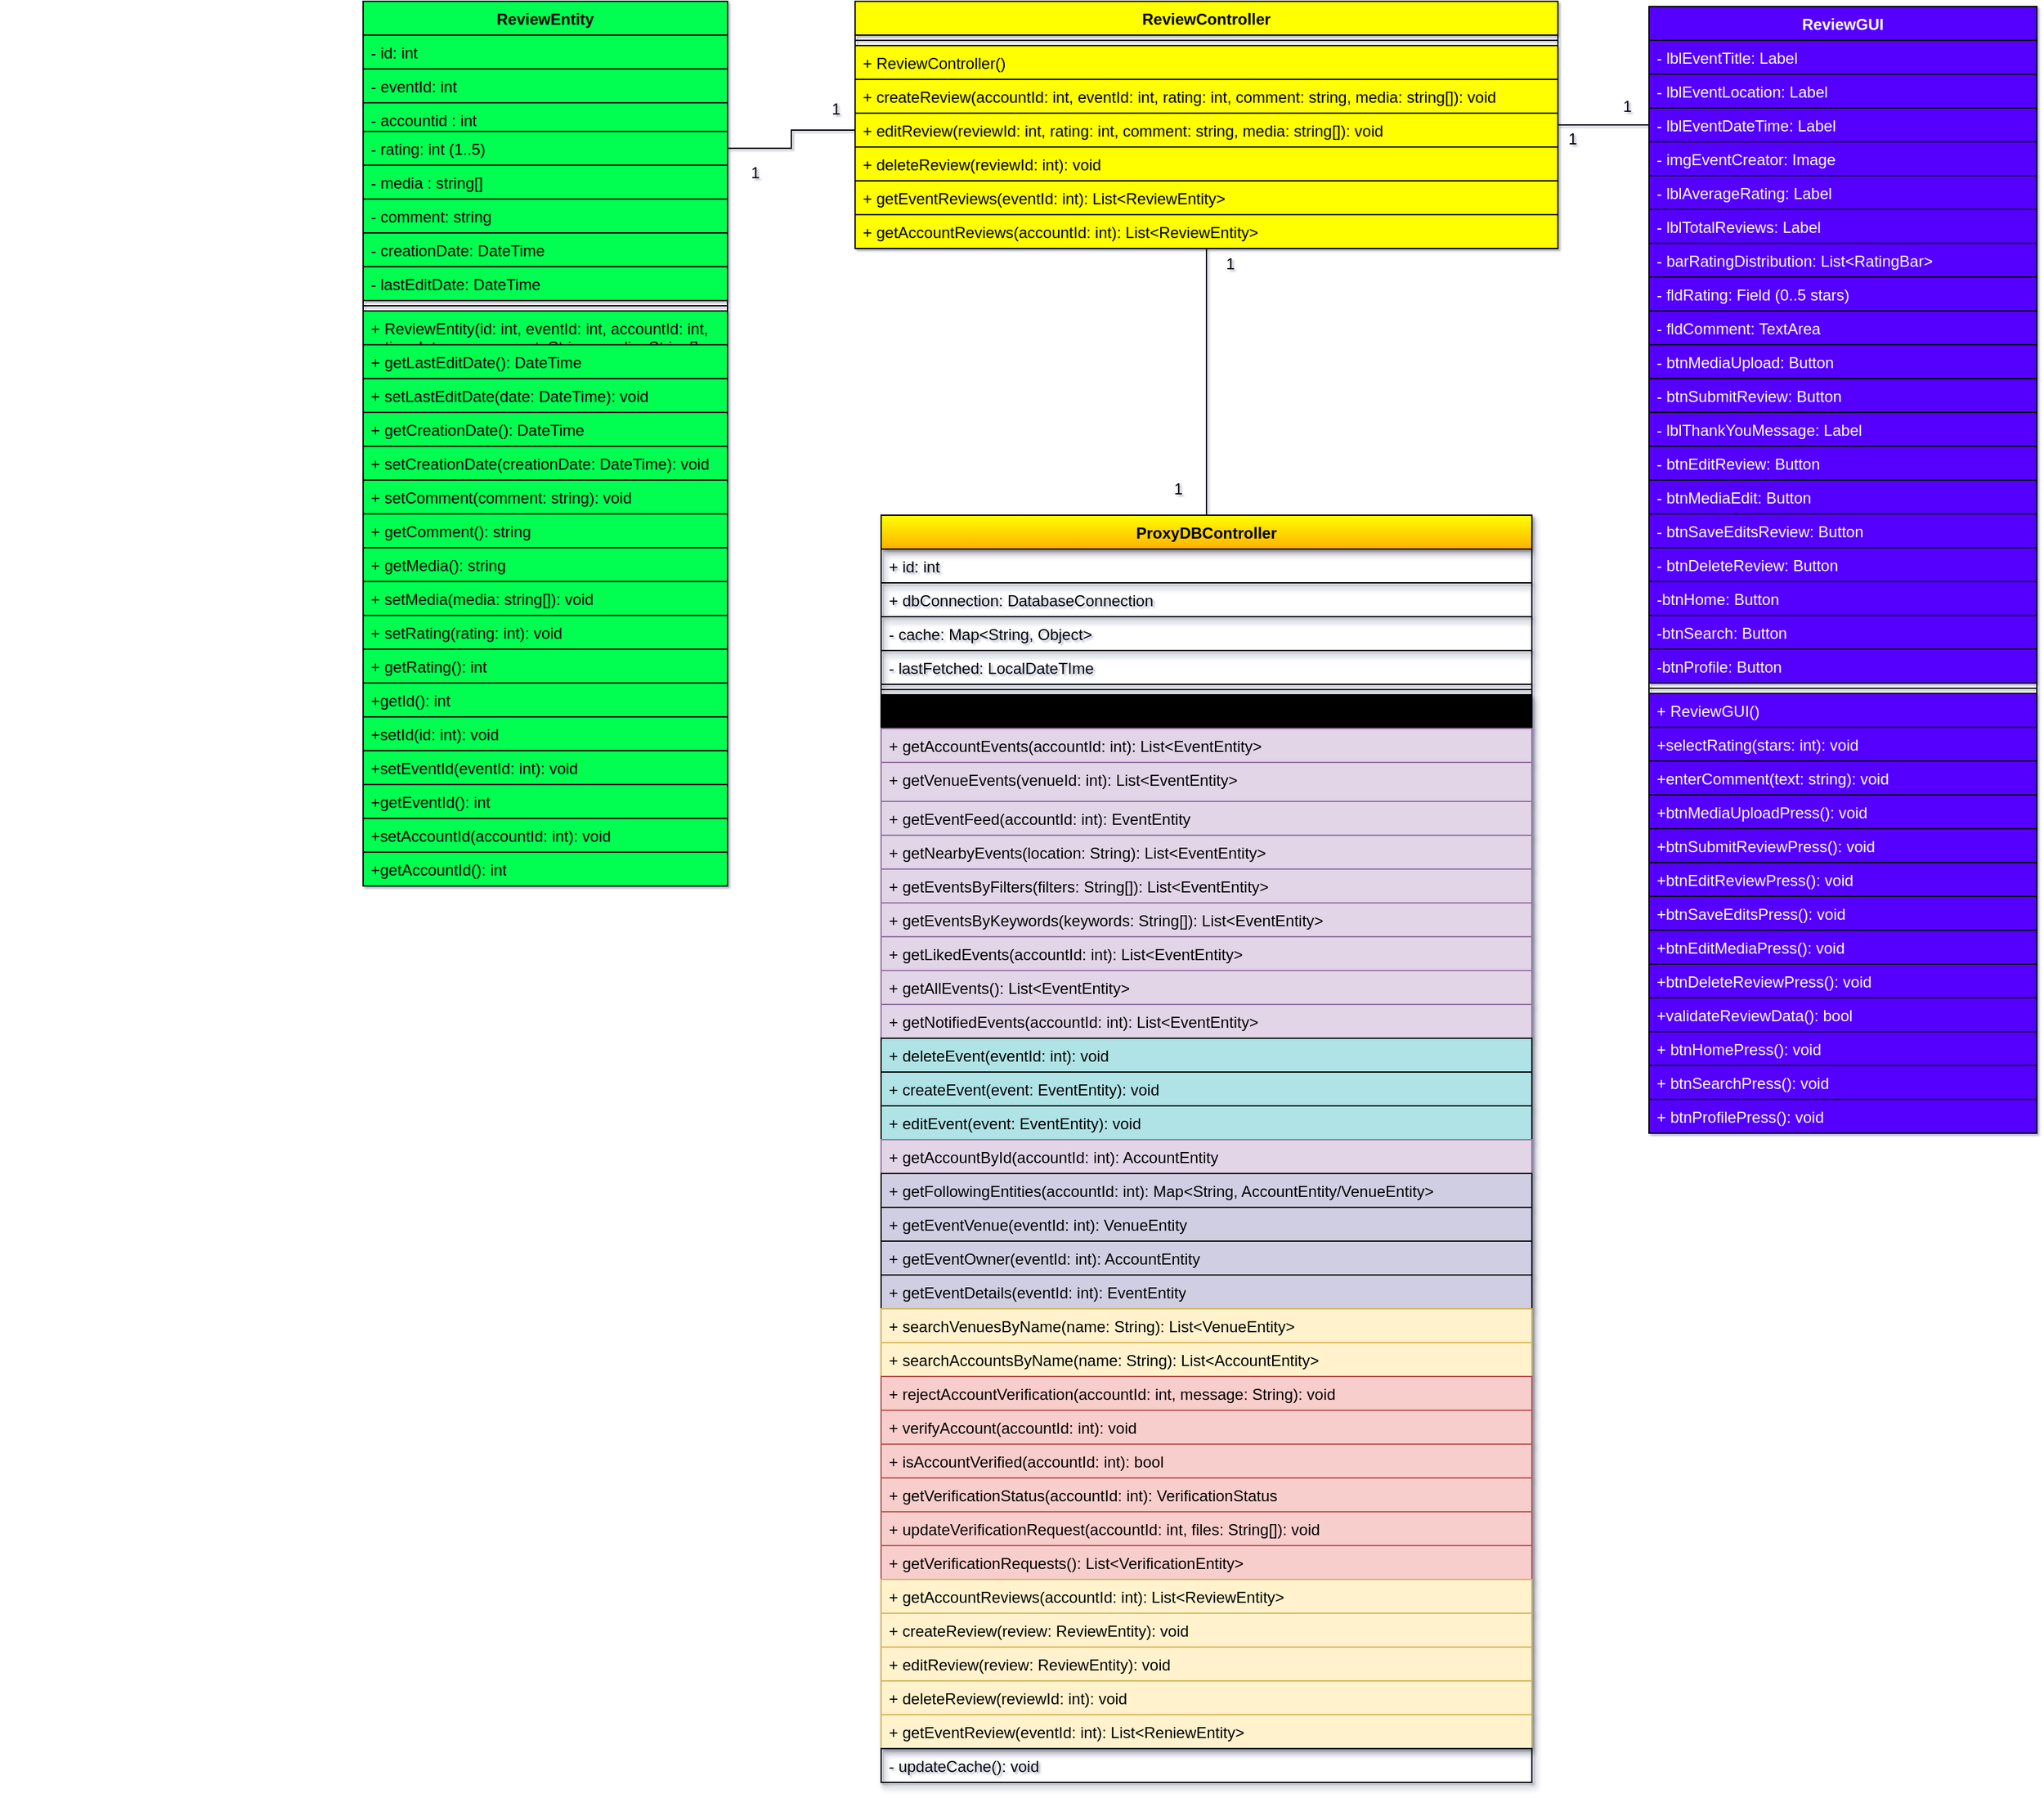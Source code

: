 <mxfile version="27.0.1">
  <diagram name="Page-1" id="OqS1zpWbOdB1CPwai2Lr">
    <mxGraphModel dx="5594" dy="4495" grid="0" gridSize="10" guides="1" tooltips="1" connect="1" arrows="1" fold="1" page="1" pageScale="1" pageWidth="850" pageHeight="1100" background="#ffffff" math="0" shadow="1">
      <root>
        <mxCell id="0" />
        <mxCell id="1" parent="0" />
        <mxCell id="9R7eUAqGkac_IpBsOsJG-38" style="edgeStyle=orthogonalEdgeStyle;rounded=0;orthogonalLoop=1;jettySize=auto;html=1;exitX=0.5;exitY=1;exitDx=0;exitDy=0;entryX=0.5;entryY=0;entryDx=0;entryDy=0;endArrow=none;startFill=0;" edge="1" parent="1" source="TtvQXbVJvoLlcyAV71Qk-37" target="U0l2AVK42Dn3-A5_-HGm-49">
          <mxGeometry relative="1" as="geometry" />
        </mxCell>
        <mxCell id="9R7eUAqGkac_IpBsOsJG-40" style="edgeStyle=orthogonalEdgeStyle;rounded=0;orthogonalLoop=1;jettySize=auto;html=1;exitX=1;exitY=0.5;exitDx=0;exitDy=0;entryX=0;entryY=0.5;entryDx=0;entryDy=0;endArrow=none;startFill=0;" edge="1" parent="1" source="TtvQXbVJvoLlcyAV71Qk-37" target="PYkve0OOT77rfD5Jo40y-50">
          <mxGeometry relative="1" as="geometry" />
        </mxCell>
        <mxCell id="TtvQXbVJvoLlcyAV71Qk-37" value="ReviewController" style="swimlane;fontStyle=1;align=center;verticalAlign=top;childLayout=stackLayout;horizontal=1;startSize=26;horizontalStack=0;resizeParent=1;resizeParentMax=0;resizeLast=0;collapsible=1;marginBottom=0;whiteSpace=wrap;html=1;fillColor=light-dark(#FFFF00,#FFFF33);fontColor=#000000;strokeColor=default;" parent="1" vertex="1">
          <mxGeometry x="-2709" y="-2418" width="540" height="190" as="geometry">
            <mxRectangle x="-2603.5" y="-2213" width="185" height="26" as="alternateBounds" />
          </mxGeometry>
        </mxCell>
        <mxCell id="TtvQXbVJvoLlcyAV71Qk-38" value="" style="line;strokeWidth=1;align=left;verticalAlign=middle;spacingTop=-1;spacingLeft=3;spacingRight=3;rotatable=0;labelPosition=right;points=[];portConstraint=eastwest;fillColor=light-dark(#FFFF00,#FFFF33);fontColor=#000000;strokeColor=default;" parent="TtvQXbVJvoLlcyAV71Qk-37" vertex="1">
          <mxGeometry y="26" width="540" height="8" as="geometry" />
        </mxCell>
        <mxCell id="TtvQXbVJvoLlcyAV71Qk-138" value="+ ReviewController()" style="text;align=left;verticalAlign=top;spacingLeft=4;spacingRight=4;overflow=hidden;rotatable=0;points=[[0,0.5],[1,0.5]];portConstraint=eastwest;whiteSpace=wrap;html=1;fillColor=light-dark(#FFFF00,#FFFF33);fontColor=#000000;strokeColor=default;" parent="TtvQXbVJvoLlcyAV71Qk-37" vertex="1">
          <mxGeometry y="34" width="540" height="26" as="geometry" />
        </mxCell>
        <mxCell id="TtvQXbVJvoLlcyAV71Qk-39" value="+ createReview(accountId: int, eventId: int, rating: int, comment: string, media: string[]&lt;span style=&quot;background-color: transparent;&quot;&gt;): void&lt;/span&gt;" style="text;align=left;verticalAlign=top;spacingLeft=4;spacingRight=4;overflow=hidden;rotatable=0;points=[[0,0.5],[1,0.5]];portConstraint=eastwest;whiteSpace=wrap;html=1;fillColor=light-dark(#FFFF00,#FFFF33);fontColor=#000000;strokeColor=default;" parent="TtvQXbVJvoLlcyAV71Qk-37" vertex="1">
          <mxGeometry y="60" width="540" height="26" as="geometry" />
        </mxCell>
        <mxCell id="TtvQXbVJvoLlcyAV71Qk-40" value="+ editReview(reviewId: int, rating: int, comment: string, media: string[]): void" style="text;align=left;verticalAlign=top;spacingLeft=4;spacingRight=4;overflow=hidden;rotatable=0;points=[[0,0.5],[1,0.5]];portConstraint=eastwest;whiteSpace=wrap;html=1;fillColor=light-dark(#FFFF00,#FFFF33);fontColor=#000000;strokeColor=default;" parent="TtvQXbVJvoLlcyAV71Qk-37" vertex="1">
          <mxGeometry y="86" width="540" height="26" as="geometry" />
        </mxCell>
        <mxCell id="TtvQXbVJvoLlcyAV71Qk-41" value="+ deleteReview(reviewId: int): void" style="text;align=left;verticalAlign=top;spacingLeft=4;spacingRight=4;overflow=hidden;rotatable=0;points=[[0,0.5],[1,0.5]];portConstraint=eastwest;whiteSpace=wrap;html=1;fillColor=light-dark(#FFFF00,#FFFF33);fontColor=#000000;strokeColor=default;" parent="TtvQXbVJvoLlcyAV71Qk-37" vertex="1">
          <mxGeometry y="112" width="540" height="26" as="geometry" />
        </mxCell>
        <mxCell id="TtvQXbVJvoLlcyAV71Qk-42" value="+ getEventReviews(eventId: int): List&amp;lt;ReviewEntity&amp;gt;" style="text;align=left;verticalAlign=top;spacingLeft=4;spacingRight=4;overflow=hidden;rotatable=0;points=[[0,0.5],[1,0.5]];portConstraint=eastwest;whiteSpace=wrap;html=1;fillColor=light-dark(#FFFF00,#FFFF33);fontColor=#000000;strokeColor=default;" parent="TtvQXbVJvoLlcyAV71Qk-37" vertex="1">
          <mxGeometry y="138" width="540" height="26" as="geometry" />
        </mxCell>
        <mxCell id="TtvQXbVJvoLlcyAV71Qk-43" value="+ getAccountReviews(accountId: int): List&amp;lt;ReviewEntity&amp;gt;" style="text;align=left;verticalAlign=top;spacingLeft=4;spacingRight=4;overflow=hidden;rotatable=0;points=[[0,0.5],[1,0.5]];portConstraint=eastwest;whiteSpace=wrap;html=1;fillColor=light-dark(#FFFF00,#FFFF33);fontColor=#000000;strokeColor=default;" parent="TtvQXbVJvoLlcyAV71Qk-37" vertex="1">
          <mxGeometry y="164" width="540" height="26" as="geometry" />
        </mxCell>
        <mxCell id="TtvQXbVJvoLlcyAV71Qk-44" value="&lt;span data-start=&quot;2995&quot; data-end=&quot;3008&quot; style=&quot;&quot;&gt;ReviewGUI&lt;/span&gt;" style="swimlane;fontStyle=1;align=center;verticalAlign=top;childLayout=stackLayout;horizontal=1;startSize=26;horizontalStack=0;resizeParent=1;resizeParentMax=0;resizeLast=0;collapsible=1;marginBottom=0;whiteSpace=wrap;html=1;fillColor=#5500FF;fontColor=#FFFFFF;strokeColor=default;" parent="1" vertex="1">
          <mxGeometry x="-2099" y="-2414" width="298" height="866" as="geometry">
            <mxRectangle x="-2207" y="-2326" width="170" height="26" as="alternateBounds" />
          </mxGeometry>
        </mxCell>
        <mxCell id="PYkve0OOT77rfD5Jo40y-46" value="-&amp;nbsp;lblEventTitle: Label" style="text;align=left;verticalAlign=top;spacingLeft=4;spacingRight=4;overflow=hidden;rotatable=0;points=[[0,0.5],[1,0.5]];portConstraint=eastwest;whiteSpace=wrap;html=1;strokeColor=default;fillColor=#5500FF;fontColor=#FFFFFF;" parent="TtvQXbVJvoLlcyAV71Qk-44" vertex="1">
          <mxGeometry y="26" width="298" height="26" as="geometry" />
        </mxCell>
        <mxCell id="PYkve0OOT77rfD5Jo40y-49" value="-&amp;nbsp;lblEventLocation: Label" style="text;align=left;verticalAlign=top;spacingLeft=4;spacingRight=4;overflow=hidden;rotatable=0;points=[[0,0.5],[1,0.5]];portConstraint=eastwest;whiteSpace=wrap;html=1;fillColor=#5500FF;strokeColor=default;fontColor=#FFFFFF;" parent="TtvQXbVJvoLlcyAV71Qk-44" vertex="1">
          <mxGeometry y="52" width="298" height="26" as="geometry" />
        </mxCell>
        <mxCell id="PYkve0OOT77rfD5Jo40y-50" value="-&amp;nbsp;lblEventDateTime: Label" style="text;strokeColor=default;fillColor=#5500FF;align=left;verticalAlign=top;spacingLeft=4;spacingRight=4;overflow=hidden;rotatable=0;points=[[0,0.5],[1,0.5]];portConstraint=eastwest;whiteSpace=wrap;html=1;fontColor=#FFFFFF;" parent="TtvQXbVJvoLlcyAV71Qk-44" vertex="1">
          <mxGeometry y="78" width="298" height="26" as="geometry" />
        </mxCell>
        <mxCell id="PYkve0OOT77rfD5Jo40y-48" value="- imgEventCreator: Image" style="text;strokeColor=default;fillColor=#5500FF;align=left;verticalAlign=top;spacingLeft=4;spacingRight=4;overflow=hidden;rotatable=0;points=[[0,0.5],[1,0.5]];portConstraint=eastwest;whiteSpace=wrap;html=1;fontColor=#FFFFFF;" parent="TtvQXbVJvoLlcyAV71Qk-44" vertex="1">
          <mxGeometry y="104" width="298" height="26" as="geometry" />
        </mxCell>
        <mxCell id="PYkve0OOT77rfD5Jo40y-53" value="-&amp;nbsp;lblAverageRating: Label" style="text;strokeColor=default;fillColor=#5500FF;align=left;verticalAlign=top;spacingLeft=4;spacingRight=4;overflow=hidden;rotatable=0;points=[[0,0.5],[1,0.5]];portConstraint=eastwest;whiteSpace=wrap;html=1;fontColor=#FFFFFF;" parent="TtvQXbVJvoLlcyAV71Qk-44" vertex="1">
          <mxGeometry y="130" width="298" height="26" as="geometry" />
        </mxCell>
        <mxCell id="PYkve0OOT77rfD5Jo40y-52" value="-&amp;nbsp;lblTotalReviews: Label" style="text;strokeColor=default;fillColor=#5500FF;align=left;verticalAlign=top;spacingLeft=4;spacingRight=4;overflow=hidden;rotatable=0;points=[[0,0.5],[1,0.5]];portConstraint=eastwest;whiteSpace=wrap;html=1;fontColor=#FFFFFF;" parent="TtvQXbVJvoLlcyAV71Qk-44" vertex="1">
          <mxGeometry y="156" width="298" height="26" as="geometry" />
        </mxCell>
        <mxCell id="PYkve0OOT77rfD5Jo40y-51" value="- barRatingDistribution: List&amp;lt;RatingBar&amp;gt;" style="text;strokeColor=default;fillColor=#5500FF;align=left;verticalAlign=top;spacingLeft=4;spacingRight=4;overflow=hidden;rotatable=0;points=[[0,0.5],[1,0.5]];portConstraint=eastwest;whiteSpace=wrap;html=1;fontColor=#FFFFFF;" parent="TtvQXbVJvoLlcyAV71Qk-44" vertex="1">
          <mxGeometry y="182" width="298" height="26" as="geometry" />
        </mxCell>
        <mxCell id="TtvQXbVJvoLlcyAV71Qk-45" value="- fldRating: Field (0..5 stars)" style="text;align=left;verticalAlign=top;spacingLeft=4;spacingRight=4;overflow=hidden;rotatable=0;points=[[0,0.5],[1,0.5]];portConstraint=eastwest;whiteSpace=wrap;html=1;strokeColor=default;fillColor=#5500FF;fontColor=#FFFFFF;" parent="TtvQXbVJvoLlcyAV71Qk-44" vertex="1">
          <mxGeometry y="208" width="298" height="26" as="geometry" />
        </mxCell>
        <mxCell id="TtvQXbVJvoLlcyAV71Qk-46" value="- fldComment: TextArea" style="text;align=left;verticalAlign=top;spacingLeft=4;spacingRight=4;overflow=hidden;rotatable=0;points=[[0,0.5],[1,0.5]];portConstraint=eastwest;whiteSpace=wrap;html=1;strokeColor=default;fillColor=#5500FF;fontColor=#FFFFFF;" parent="TtvQXbVJvoLlcyAV71Qk-44" vertex="1">
          <mxGeometry y="234" width="298" height="26" as="geometry" />
        </mxCell>
        <mxCell id="TtvQXbVJvoLlcyAV71Qk-158" value="- btnMediaUpload: Button" style="text;strokeColor=default;fillColor=#5500FF;align=left;verticalAlign=top;spacingLeft=4;spacingRight=4;overflow=hidden;rotatable=0;points=[[0,0.5],[1,0.5]];portConstraint=eastwest;whiteSpace=wrap;html=1;fontColor=#FFFFFF;" parent="TtvQXbVJvoLlcyAV71Qk-44" vertex="1">
          <mxGeometry y="260" width="298" height="26" as="geometry" />
        </mxCell>
        <mxCell id="TtvQXbVJvoLlcyAV71Qk-47" value="- btnSubmitReview: Button" style="text;strokeColor=default;fillColor=#5500FF;align=left;verticalAlign=top;spacingLeft=4;spacingRight=4;overflow=hidden;rotatable=0;points=[[0,0.5],[1,0.5]];portConstraint=eastwest;whiteSpace=wrap;html=1;fontColor=#FFFFFF;" parent="TtvQXbVJvoLlcyAV71Qk-44" vertex="1">
          <mxGeometry y="286" width="298" height="26" as="geometry" />
        </mxCell>
        <mxCell id="PYkve0OOT77rfD5Jo40y-45" value="- lblThankYouMessage: Label" style="text;strokeColor=default;fillColor=#5500FF;align=left;verticalAlign=top;spacingLeft=4;spacingRight=4;overflow=hidden;rotatable=0;points=[[0,0.5],[1,0.5]];portConstraint=eastwest;whiteSpace=wrap;html=1;fontColor=#FFFFFF;" parent="TtvQXbVJvoLlcyAV71Qk-44" vertex="1">
          <mxGeometry y="312" width="298" height="26" as="geometry" />
        </mxCell>
        <mxCell id="TtvQXbVJvoLlcyAV71Qk-48" value="- btnEditReview: Button" style="text;strokeColor=default;fillColor=#5500FF;align=left;verticalAlign=top;spacingLeft=4;spacingRight=4;overflow=hidden;rotatable=0;points=[[0,0.5],[1,0.5]];portConstraint=eastwest;whiteSpace=wrap;html=1;fontColor=#FFFFFF;" parent="TtvQXbVJvoLlcyAV71Qk-44" vertex="1">
          <mxGeometry y="338" width="298" height="26" as="geometry" />
        </mxCell>
        <mxCell id="TtvQXbVJvoLlcyAV71Qk-159" value="- btnMediaEdit: Button" style="text;strokeColor=default;fillColor=#5500FF;align=left;verticalAlign=top;spacingLeft=4;spacingRight=4;overflow=hidden;rotatable=0;points=[[0,0.5],[1,0.5]];portConstraint=eastwest;whiteSpace=wrap;html=1;fontColor=#FFFFFF;" parent="TtvQXbVJvoLlcyAV71Qk-44" vertex="1">
          <mxGeometry y="364" width="298" height="26" as="geometry" />
        </mxCell>
        <mxCell id="TtvQXbVJvoLlcyAV71Qk-161" value="- btnSaveEditsReview: Button" style="text;strokeColor=default;fillColor=#5500FF;align=left;verticalAlign=top;spacingLeft=4;spacingRight=4;overflow=hidden;rotatable=0;points=[[0,0.5],[1,0.5]];portConstraint=eastwest;whiteSpace=wrap;html=1;fontColor=#FFFFFF;" parent="TtvQXbVJvoLlcyAV71Qk-44" vertex="1">
          <mxGeometry y="390" width="298" height="26" as="geometry" />
        </mxCell>
        <mxCell id="TtvQXbVJvoLlcyAV71Qk-49" value="- btnDeleteReview: Button" style="text;strokeColor=default;fillColor=#5500FF;align=left;verticalAlign=top;spacingLeft=4;spacingRight=4;overflow=hidden;rotatable=0;points=[[0,0.5],[1,0.5]];portConstraint=eastwest;whiteSpace=wrap;html=1;fontColor=#FFFFFF;" parent="TtvQXbVJvoLlcyAV71Qk-44" vertex="1">
          <mxGeometry y="416" width="298" height="26" as="geometry" />
        </mxCell>
        <mxCell id="TtvQXbVJvoLlcyAV71Qk-108" value="-btnHome: Button" style="text;strokeColor=default;fillColor=#5500FF;align=left;verticalAlign=top;spacingLeft=4;spacingRight=4;overflow=hidden;rotatable=0;points=[[0,0.5],[1,0.5]];portConstraint=eastwest;whiteSpace=wrap;html=1;fontColor=#FFFFFF;" parent="TtvQXbVJvoLlcyAV71Qk-44" vertex="1">
          <mxGeometry y="442" width="298" height="26" as="geometry" />
        </mxCell>
        <mxCell id="TtvQXbVJvoLlcyAV71Qk-109" value="-btnSearch: Button" style="text;strokeColor=default;fillColor=#5500FF;align=left;verticalAlign=top;spacingLeft=4;spacingRight=4;overflow=hidden;rotatable=0;points=[[0,0.5],[1,0.5]];portConstraint=eastwest;whiteSpace=wrap;html=1;fontColor=#FFFFFF;" parent="TtvQXbVJvoLlcyAV71Qk-44" vertex="1">
          <mxGeometry y="468" width="298" height="26" as="geometry" />
        </mxCell>
        <mxCell id="TtvQXbVJvoLlcyAV71Qk-110" value="-btnProfile: Button" style="text;strokeColor=default;fillColor=#5500FF;align=left;verticalAlign=top;spacingLeft=4;spacingRight=4;overflow=hidden;rotatable=0;points=[[0,0.5],[1,0.5]];portConstraint=eastwest;whiteSpace=wrap;html=1;fontColor=#FFFFFF;" parent="TtvQXbVJvoLlcyAV71Qk-44" vertex="1">
          <mxGeometry y="494" width="298" height="26" as="geometry" />
        </mxCell>
        <mxCell id="TtvQXbVJvoLlcyAV71Qk-50" value="" style="line;strokeWidth=1;fillColor=#5500FF;align=left;verticalAlign=middle;spacingTop=-1;spacingLeft=3;spacingRight=3;rotatable=0;labelPosition=right;points=[];portConstraint=eastwest;strokeColor=default;fontColor=#FFFFFF;" parent="TtvQXbVJvoLlcyAV71Qk-44" vertex="1">
          <mxGeometry y="520" width="298" height="8" as="geometry" />
        </mxCell>
        <mxCell id="GOw8maG6rHlXjGwnNqGd-46" value="+ ReviewGUI()" style="text;strokeColor=default;fillColor=#5500FF;align=left;verticalAlign=top;spacingLeft=4;spacingRight=4;overflow=hidden;rotatable=0;points=[[0,0.5],[1,0.5]];portConstraint=eastwest;whiteSpace=wrap;html=1;fontColor=#FFFFFF;" parent="TtvQXbVJvoLlcyAV71Qk-44" vertex="1">
          <mxGeometry y="528" width="298" height="26" as="geometry" />
        </mxCell>
        <mxCell id="PYkve0OOT77rfD5Jo40y-58" value="+selectRating(stars: int): void" style="text;strokeColor=default;fillColor=#5500FF;align=left;verticalAlign=top;spacingLeft=4;spacingRight=4;overflow=hidden;rotatable=0;points=[[0,0.5],[1,0.5]];portConstraint=eastwest;whiteSpace=wrap;html=1;fontColor=#FFFFFF;" parent="TtvQXbVJvoLlcyAV71Qk-44" vertex="1">
          <mxGeometry y="554" width="298" height="26" as="geometry" />
        </mxCell>
        <mxCell id="PYkve0OOT77rfD5Jo40y-62" value="+enterComment(text: string): void" style="text;strokeColor=default;fillColor=#5500FF;align=left;verticalAlign=top;spacingLeft=4;spacingRight=4;overflow=hidden;rotatable=0;points=[[0,0.5],[1,0.5]];portConstraint=eastwest;whiteSpace=wrap;html=1;fontColor=#FFFFFF;" parent="TtvQXbVJvoLlcyAV71Qk-44" vertex="1">
          <mxGeometry y="580" width="298" height="26" as="geometry" />
        </mxCell>
        <mxCell id="PYkve0OOT77rfD5Jo40y-61" value="+btnMediaUploadPress(): void" style="text;strokeColor=default;fillColor=#5500FF;align=left;verticalAlign=top;spacingLeft=4;spacingRight=4;overflow=hidden;rotatable=0;points=[[0,0.5],[1,0.5]];portConstraint=eastwest;whiteSpace=wrap;html=1;fontColor=#FFFFFF;" parent="TtvQXbVJvoLlcyAV71Qk-44" vertex="1">
          <mxGeometry y="606" width="298" height="26" as="geometry" />
        </mxCell>
        <mxCell id="PYkve0OOT77rfD5Jo40y-60" value="+btnSubmitReviewPress(): void" style="text;strokeColor=default;fillColor=#5500FF;align=left;verticalAlign=top;spacingLeft=4;spacingRight=4;overflow=hidden;rotatable=0;points=[[0,0.5],[1,0.5]];portConstraint=eastwest;whiteSpace=wrap;html=1;fontColor=#FFFFFF;" parent="TtvQXbVJvoLlcyAV71Qk-44" vertex="1">
          <mxGeometry y="632" width="298" height="26" as="geometry" />
        </mxCell>
        <mxCell id="PYkve0OOT77rfD5Jo40y-59" value="+btnEditReviewPress(): void" style="text;strokeColor=default;fillColor=#5500FF;align=left;verticalAlign=top;spacingLeft=4;spacingRight=4;overflow=hidden;rotatable=0;points=[[0,0.5],[1,0.5]];portConstraint=eastwest;whiteSpace=wrap;html=1;fontColor=#FFFFFF;" parent="TtvQXbVJvoLlcyAV71Qk-44" vertex="1">
          <mxGeometry y="658" width="298" height="26" as="geometry" />
        </mxCell>
        <mxCell id="PYkve0OOT77rfD5Jo40y-64" value="+btnSaveEditsPress(): void" style="text;strokeColor=default;fillColor=#5500FF;align=left;verticalAlign=top;spacingLeft=4;spacingRight=4;overflow=hidden;rotatable=0;points=[[0,0.5],[1,0.5]];portConstraint=eastwest;whiteSpace=wrap;html=1;fontColor=#FFFFFF;" parent="TtvQXbVJvoLlcyAV71Qk-44" vertex="1">
          <mxGeometry y="684" width="298" height="26" as="geometry" />
        </mxCell>
        <mxCell id="PYkve0OOT77rfD5Jo40y-56" value="+btnEditMediaPress(): void" style="text;strokeColor=default;fillColor=#5500FF;align=left;verticalAlign=top;spacingLeft=4;spacingRight=4;overflow=hidden;rotatable=0;points=[[0,0.5],[1,0.5]];portConstraint=eastwest;whiteSpace=wrap;html=1;fontColor=#FFFFFF;" parent="TtvQXbVJvoLlcyAV71Qk-44" vertex="1">
          <mxGeometry y="710" width="298" height="26" as="geometry" />
        </mxCell>
        <mxCell id="PYkve0OOT77rfD5Jo40y-55" value="+btnDeleteReviewPress(): void" style="text;strokeColor=default;fillColor=#5500FF;align=left;verticalAlign=top;spacingLeft=4;spacingRight=4;overflow=hidden;rotatable=0;points=[[0,0.5],[1,0.5]];portConstraint=eastwest;whiteSpace=wrap;html=1;fontColor=#FFFFFF;" parent="TtvQXbVJvoLlcyAV71Qk-44" vertex="1">
          <mxGeometry y="736" width="298" height="26" as="geometry" />
        </mxCell>
        <mxCell id="760Rg-UGTHa0oZWn_HSy-37" value="+validateReviewData(): bool" style="text;align=left;verticalAlign=top;spacingLeft=4;spacingRight=4;overflow=hidden;rotatable=0;points=[[0,0.5],[1,0.5]];portConstraint=eastwest;whiteSpace=wrap;html=1;strokeColor=default;fillColor=#5500FF;fontColor=#FFFFFF;" parent="TtvQXbVJvoLlcyAV71Qk-44" vertex="1">
          <mxGeometry y="762" width="298" height="26" as="geometry" />
        </mxCell>
        <mxCell id="jPaITzh1_wMs5D8MoFJ9-80" value="+ btnHomePress(): void" style="text;strokeColor=default;fillColor=#5500FF;align=left;verticalAlign=top;spacingLeft=4;spacingRight=4;overflow=hidden;rotatable=0;points=[[0,0.5],[1,0.5]];portConstraint=eastwest;whiteSpace=wrap;html=1;fontColor=#FFFFFF;" parent="TtvQXbVJvoLlcyAV71Qk-44" vertex="1">
          <mxGeometry y="788" width="298" height="26" as="geometry" />
        </mxCell>
        <mxCell id="jPaITzh1_wMs5D8MoFJ9-81" value="+ btnSearchPress(): void" style="text;strokeColor=default;fillColor=#5500FF;align=left;verticalAlign=top;spacingLeft=4;spacingRight=4;overflow=hidden;rotatable=0;points=[[0,0.5],[1,0.5]];portConstraint=eastwest;whiteSpace=wrap;html=1;fontColor=#FFFFFF;" parent="TtvQXbVJvoLlcyAV71Qk-44" vertex="1">
          <mxGeometry y="814" width="298" height="26" as="geometry" />
        </mxCell>
        <mxCell id="jPaITzh1_wMs5D8MoFJ9-82" value="+ btnProfilePress(): void" style="text;strokeColor=default;fillColor=#5500FF;align=left;verticalAlign=top;spacingLeft=4;spacingRight=4;overflow=hidden;rotatable=0;points=[[0,0.5],[1,0.5]];portConstraint=eastwest;whiteSpace=wrap;html=1;fontColor=#FFFFFF;" parent="TtvQXbVJvoLlcyAV71Qk-44" vertex="1">
          <mxGeometry y="840" width="298" height="26" as="geometry" />
        </mxCell>
        <mxCell id="TtvQXbVJvoLlcyAV71Qk-56" value="ReviewEntity" style="swimlane;fontStyle=1;align=center;verticalAlign=top;childLayout=stackLayout;horizontal=1;startSize=26;horizontalStack=0;resizeParent=1;resizeParentMax=0;resizeLast=0;collapsible=1;marginBottom=0;whiteSpace=wrap;html=1;fillColor=#00FF51;strokeColor=#000000;fontColor=#000000;" parent="1" vertex="1">
          <mxGeometry x="-3087" y="-2418" width="280" height="680" as="geometry">
            <mxRectangle x="-2880" y="-2306" width="150" height="26" as="alternateBounds" />
          </mxGeometry>
        </mxCell>
        <mxCell id="TtvQXbVJvoLlcyAV71Qk-57" value="- id: int" style="text;strokeColor=#000000;fillColor=#00FF51;align=left;verticalAlign=top;spacingLeft=4;spacingRight=4;overflow=hidden;rotatable=0;points=[[0,0.5],[1,0.5]];portConstraint=eastwest;whiteSpace=wrap;html=1;fontColor=#000000;" parent="TtvQXbVJvoLlcyAV71Qk-56" vertex="1">
          <mxGeometry y="26" width="280" height="26" as="geometry" />
        </mxCell>
        <mxCell id="TtvQXbVJvoLlcyAV71Qk-58" value="- eventId: int" style="text;strokeColor=#000000;fillColor=#00FF51;align=left;verticalAlign=top;spacingLeft=4;spacingRight=4;overflow=hidden;rotatable=0;points=[[0,0.5],[1,0.5]];portConstraint=eastwest;whiteSpace=wrap;html=1;fontColor=#000000;" parent="TtvQXbVJvoLlcyAV71Qk-56" vertex="1">
          <mxGeometry y="52" width="280" height="26" as="geometry" />
        </mxCell>
        <mxCell id="TtvQXbVJvoLlcyAV71Qk-59" value="- accountid : int" style="text;strokeColor=#000000;fillColor=#00FF51;align=left;verticalAlign=top;spacingLeft=4;spacingRight=4;overflow=hidden;rotatable=0;points=[[0,0.5],[1,0.5]];portConstraint=eastwest;whiteSpace=wrap;html=1;fontColor=#000000;" parent="TtvQXbVJvoLlcyAV71Qk-56" vertex="1">
          <mxGeometry y="78" width="280" height="22" as="geometry" />
        </mxCell>
        <mxCell id="TtvQXbVJvoLlcyAV71Qk-60" value="- rating: int (1..5)" style="text;strokeColor=#000000;fillColor=#00FF51;align=left;verticalAlign=top;spacingLeft=4;spacingRight=4;overflow=hidden;rotatable=0;points=[[0,0.5],[1,0.5]];portConstraint=eastwest;whiteSpace=wrap;html=1;fontColor=#000000;" parent="TtvQXbVJvoLlcyAV71Qk-56" vertex="1">
          <mxGeometry y="100" width="280" height="26" as="geometry" />
        </mxCell>
        <mxCell id="TtvQXbVJvoLlcyAV71Qk-61" value="- media&lt;span style=&quot;background-color: transparent;&quot;&gt;&amp;nbsp;: string[]&lt;/span&gt;" style="text;strokeColor=#000000;fillColor=#00FF51;align=left;verticalAlign=top;spacingLeft=4;spacingRight=4;overflow=hidden;rotatable=0;points=[[0,0.5],[1,0.5]];portConstraint=eastwest;whiteSpace=wrap;html=1;fontColor=#000000;" parent="TtvQXbVJvoLlcyAV71Qk-56" vertex="1">
          <mxGeometry y="126" width="280" height="26" as="geometry" />
        </mxCell>
        <mxCell id="TtvQXbVJvoLlcyAV71Qk-62" value="- comment: string" style="text;strokeColor=#000000;fillColor=#00FF51;align=left;verticalAlign=top;spacingLeft=4;spacingRight=4;overflow=hidden;rotatable=0;points=[[0,0.5],[1,0.5]];portConstraint=eastwest;whiteSpace=wrap;html=1;fontColor=#000000;" parent="TtvQXbVJvoLlcyAV71Qk-56" vertex="1">
          <mxGeometry y="152" width="280" height="26" as="geometry" />
        </mxCell>
        <mxCell id="TtvQXbVJvoLlcyAV71Qk-63" value="- creationDate: DateTime" style="text;strokeColor=#000000;fillColor=#00FF51;align=left;verticalAlign=top;spacingLeft=4;spacingRight=4;overflow=hidden;rotatable=0;points=[[0,0.5],[1,0.5]];portConstraint=eastwest;whiteSpace=wrap;html=1;fontColor=#000000;" parent="TtvQXbVJvoLlcyAV71Qk-56" vertex="1">
          <mxGeometry y="178" width="280" height="26" as="geometry" />
        </mxCell>
        <mxCell id="TtvQXbVJvoLlcyAV71Qk-64" value="- lastEditDate: DateTime" style="text;strokeColor=#000000;fillColor=#00FF51;align=left;verticalAlign=top;spacingLeft=4;spacingRight=4;overflow=hidden;rotatable=0;points=[[0,0.5],[1,0.5]];portConstraint=eastwest;whiteSpace=wrap;html=1;fontColor=#000000;" parent="TtvQXbVJvoLlcyAV71Qk-56" vertex="1">
          <mxGeometry y="204" width="280" height="26" as="geometry" />
        </mxCell>
        <mxCell id="TtvQXbVJvoLlcyAV71Qk-65" value="" style="line;strokeWidth=1;fillColor=#00FF51;align=left;verticalAlign=middle;spacingTop=-1;spacingLeft=3;spacingRight=3;rotatable=0;labelPosition=right;points=[];portConstraint=eastwest;strokeColor=#000000;fontColor=#000000;" parent="TtvQXbVJvoLlcyAV71Qk-56" vertex="1">
          <mxGeometry y="230" width="280" height="8" as="geometry" />
        </mxCell>
        <mxCell id="TtvQXbVJvoLlcyAV71Qk-150" value="&lt;div&gt;+ ReviewEntity(id: int, eventId: int, accountId: int, rating: Integer, comment: String, media: String[], creationDate: DateTime, lastEditDate: DateTime)&lt;/div&gt;&lt;div&gt;&lt;br&gt;&lt;/div&gt;" style="text;strokeColor=#000000;fillColor=#00FF51;align=left;verticalAlign=top;spacingLeft=4;spacingRight=4;overflow=hidden;rotatable=0;points=[[0,0.5],[1,0.5]];portConstraint=eastwest;whiteSpace=wrap;html=1;fontColor=#000000;" parent="TtvQXbVJvoLlcyAV71Qk-56" vertex="1">
          <mxGeometry y="238" width="280" height="26" as="geometry" />
        </mxCell>
        <mxCell id="TtvQXbVJvoLlcyAV71Qk-75" value="+ getLastEditDate(): DateTime" style="text;strokeColor=#000000;fillColor=#00FF51;align=left;verticalAlign=top;spacingLeft=4;spacingRight=4;overflow=hidden;rotatable=0;points=[[0,0.5],[1,0.5]];portConstraint=eastwest;whiteSpace=wrap;html=1;fontColor=#000000;" parent="TtvQXbVJvoLlcyAV71Qk-56" vertex="1">
          <mxGeometry y="264" width="280" height="26" as="geometry" />
        </mxCell>
        <mxCell id="TtvQXbVJvoLlcyAV71Qk-70" value="+ setLastEditDate(date: DateTime): void" style="text;strokeColor=#000000;fillColor=#00FF51;align=left;verticalAlign=top;spacingLeft=4;spacingRight=4;overflow=hidden;rotatable=0;points=[[0,0.5],[1,0.5]];portConstraint=eastwest;whiteSpace=wrap;html=1;fontColor=#000000;" parent="TtvQXbVJvoLlcyAV71Qk-56" vertex="1">
          <mxGeometry y="290" width="280" height="26" as="geometry" />
        </mxCell>
        <mxCell id="TtvQXbVJvoLlcyAV71Qk-91" value="+ getCreationDate(): DateTime" style="text;strokeColor=#000000;fillColor=#00FF51;align=left;verticalAlign=top;spacingLeft=4;spacingRight=4;overflow=hidden;rotatable=0;points=[[0,0.5],[1,0.5]];portConstraint=eastwest;whiteSpace=wrap;html=1;fontColor=#000000;" parent="TtvQXbVJvoLlcyAV71Qk-56" vertex="1">
          <mxGeometry y="316" width="280" height="26" as="geometry" />
        </mxCell>
        <mxCell id="TtvQXbVJvoLlcyAV71Qk-76" value="+ setCreationDate(creationDate: DateTime): void" style="text;strokeColor=#000000;fillColor=#00FF51;align=left;verticalAlign=top;spacingLeft=4;spacingRight=4;overflow=hidden;rotatable=0;points=[[0,0.5],[1,0.5]];portConstraint=eastwest;whiteSpace=wrap;html=1;fontColor=#000000;" parent="TtvQXbVJvoLlcyAV71Qk-56" vertex="1">
          <mxGeometry y="342" width="280" height="26" as="geometry" />
        </mxCell>
        <mxCell id="TtvQXbVJvoLlcyAV71Qk-67" value="+ setComment(comment: string): void" style="text;strokeColor=#000000;fillColor=#00FF51;align=left;verticalAlign=top;spacingLeft=4;spacingRight=4;overflow=hidden;rotatable=0;points=[[0,0.5],[1,0.5]];portConstraint=eastwest;whiteSpace=wrap;html=1;fontColor=#000000;" parent="TtvQXbVJvoLlcyAV71Qk-56" vertex="1">
          <mxGeometry y="368" width="280" height="26" as="geometry" />
        </mxCell>
        <mxCell id="TtvQXbVJvoLlcyAV71Qk-69" value="+ getComment(): string" style="text;strokeColor=#000000;fillColor=#00FF51;align=left;verticalAlign=top;spacingLeft=4;spacingRight=4;overflow=hidden;rotatable=0;points=[[0,0.5],[1,0.5]];portConstraint=eastwest;whiteSpace=wrap;html=1;fontColor=#000000;" parent="TtvQXbVJvoLlcyAV71Qk-56" vertex="1">
          <mxGeometry y="394" width="280" height="26" as="geometry" />
        </mxCell>
        <mxCell id="TtvQXbVJvoLlcyAV71Qk-74" value="+ getMedia(): string" style="text;strokeColor=#000000;fillColor=#00FF51;align=left;verticalAlign=top;spacingLeft=4;spacingRight=4;overflow=hidden;rotatable=0;points=[[0,0.5],[1,0.5]];portConstraint=eastwest;whiteSpace=wrap;html=1;fontColor=#000000;" parent="TtvQXbVJvoLlcyAV71Qk-56" vertex="1">
          <mxGeometry y="420" width="280" height="26" as="geometry" />
        </mxCell>
        <mxCell id="TtvQXbVJvoLlcyAV71Qk-73" value="+ setMedia(media: string[]): void" style="text;strokeColor=#000000;fillColor=#00FF51;align=left;verticalAlign=top;spacingLeft=4;spacingRight=4;overflow=hidden;rotatable=0;points=[[0,0.5],[1,0.5]];portConstraint=eastwest;whiteSpace=wrap;html=1;fontColor=#000000;" parent="TtvQXbVJvoLlcyAV71Qk-56" vertex="1">
          <mxGeometry y="446" width="280" height="26" as="geometry" />
        </mxCell>
        <mxCell id="TtvQXbVJvoLlcyAV71Qk-66" value="+ setRating(rating: int): void" style="text;strokeColor=#000000;fillColor=#00FF51;align=left;verticalAlign=top;spacingLeft=4;spacingRight=4;overflow=hidden;rotatable=0;points=[[0,0.5],[1,0.5]];portConstraint=eastwest;whiteSpace=wrap;html=1;fontColor=#000000;" parent="TtvQXbVJvoLlcyAV71Qk-56" vertex="1">
          <mxGeometry y="472" width="280" height="26" as="geometry" />
        </mxCell>
        <mxCell id="TtvQXbVJvoLlcyAV71Qk-68" value="+ getRating(): int" style="text;strokeColor=#000000;fillColor=#00FF51;align=left;verticalAlign=top;spacingLeft=4;spacingRight=4;overflow=hidden;rotatable=0;points=[[0,0.5],[1,0.5]];portConstraint=eastwest;whiteSpace=wrap;html=1;fontColor=#000000;" parent="TtvQXbVJvoLlcyAV71Qk-56" vertex="1">
          <mxGeometry y="498" width="280" height="26" as="geometry" />
        </mxCell>
        <mxCell id="TtvQXbVJvoLlcyAV71Qk-90" value="+getId(): int" style="text;strokeColor=#000000;fillColor=#00FF51;align=left;verticalAlign=top;spacingLeft=4;spacingRight=4;overflow=hidden;rotatable=0;points=[[0,0.5],[1,0.5]];portConstraint=eastwest;whiteSpace=wrap;html=1;fontColor=#000000;" parent="TtvQXbVJvoLlcyAV71Qk-56" vertex="1">
          <mxGeometry y="524" width="280" height="26" as="geometry" />
        </mxCell>
        <mxCell id="TtvQXbVJvoLlcyAV71Qk-89" value="+setId(id: int): void" style="text;strokeColor=#000000;fillColor=#00FF51;align=left;verticalAlign=top;spacingLeft=4;spacingRight=4;overflow=hidden;rotatable=0;points=[[0,0.5],[1,0.5]];portConstraint=eastwest;whiteSpace=wrap;html=1;fontColor=#000000;" parent="TtvQXbVJvoLlcyAV71Qk-56" vertex="1">
          <mxGeometry y="550" width="280" height="26" as="geometry" />
        </mxCell>
        <mxCell id="TtvQXbVJvoLlcyAV71Qk-93" value="+setEventId(eventId: int): void" style="text;strokeColor=#000000;fillColor=#00FF51;align=left;verticalAlign=top;spacingLeft=4;spacingRight=4;overflow=hidden;rotatable=0;points=[[0,0.5],[1,0.5]];portConstraint=eastwest;whiteSpace=wrap;html=1;fontColor=#000000;" parent="TtvQXbVJvoLlcyAV71Qk-56" vertex="1">
          <mxGeometry y="576" width="280" height="26" as="geometry" />
        </mxCell>
        <mxCell id="TtvQXbVJvoLlcyAV71Qk-92" value="+getEventId(): int" style="text;strokeColor=#000000;fillColor=#00FF51;align=left;verticalAlign=top;spacingLeft=4;spacingRight=4;overflow=hidden;rotatable=0;points=[[0,0.5],[1,0.5]];portConstraint=eastwest;whiteSpace=wrap;html=1;fontColor=#000000;" parent="TtvQXbVJvoLlcyAV71Qk-56" vertex="1">
          <mxGeometry y="602" width="280" height="26" as="geometry" />
        </mxCell>
        <mxCell id="TtvQXbVJvoLlcyAV71Qk-95" value="+setAccountId(accountId: int): void" style="text;strokeColor=#000000;fillColor=#00FF51;align=left;verticalAlign=top;spacingLeft=4;spacingRight=4;overflow=hidden;rotatable=0;points=[[0,0.5],[1,0.5]];portConstraint=eastwest;whiteSpace=wrap;html=1;fontColor=#000000;" parent="TtvQXbVJvoLlcyAV71Qk-56" vertex="1">
          <mxGeometry y="628" width="280" height="26" as="geometry" />
        </mxCell>
        <mxCell id="TtvQXbVJvoLlcyAV71Qk-94" value="+getAccountId(): int" style="text;strokeColor=#000000;fillColor=#00FF51;align=left;verticalAlign=top;spacingLeft=4;spacingRight=4;overflow=hidden;rotatable=0;points=[[0,0.5],[1,0.5]];portConstraint=eastwest;whiteSpace=wrap;html=1;fontColor=#000000;" parent="TtvQXbVJvoLlcyAV71Qk-56" vertex="1">
          <mxGeometry y="654" width="280" height="26" as="geometry" />
        </mxCell>
        <mxCell id="U0l2AVK42Dn3-A5_-HGm-49" value="ProxyDBController" style="swimlane;fontStyle=1;align=center;verticalAlign=top;childLayout=stackLayout;horizontal=1;startSize=26;horizontalStack=0;resizeParent=1;resizeParentMax=0;resizeLast=0;collapsible=1;marginBottom=0;whiteSpace=wrap;html=1;strokeColor=default;shadow=1;fillColor=#FFFF00;gradientColor=#FFB200;" parent="1" vertex="1">
          <mxGeometry x="-2689" y="-2023" width="500" height="974" as="geometry">
            <mxRectangle x="-2763" y="-2059" width="266" height="66" as="alternateBounds" />
          </mxGeometry>
        </mxCell>
        <mxCell id="U0l2AVK42Dn3-A5_-HGm-45" value="+ id: int" style="text;strokeColor=default;fillColor=none;align=left;verticalAlign=top;spacingLeft=4;spacingRight=4;overflow=hidden;rotatable=0;points=[[0,0.5],[1,0.5]];portConstraint=eastwest;whiteSpace=wrap;html=1;shadow=1;fontStyle=0" parent="U0l2AVK42Dn3-A5_-HGm-49" vertex="1">
          <mxGeometry y="26" width="500" height="26" as="geometry" />
        </mxCell>
        <mxCell id="U0l2AVK42Dn3-A5_-HGm-46" value="+ dbConnection: DatabaseConnection" style="text;strokeColor=default;fillColor=none;align=left;verticalAlign=top;spacingLeft=4;spacingRight=4;overflow=hidden;rotatable=0;points=[[0,0.5],[1,0.5]];portConstraint=eastwest;whiteSpace=wrap;html=1;shadow=1;fontStyle=0" parent="U0l2AVK42Dn3-A5_-HGm-49" vertex="1">
          <mxGeometry y="52" width="500" height="26" as="geometry" />
        </mxCell>
        <mxCell id="U0l2AVK42Dn3-A5_-HGm-47" value="- cache: Map&amp;lt;String, Object&amp;gt;" style="text;strokeColor=default;fillColor=none;align=left;verticalAlign=top;spacingLeft=4;spacingRight=4;overflow=hidden;rotatable=0;points=[[0,0.5],[1,0.5]];portConstraint=eastwest;whiteSpace=wrap;html=1;shadow=1;fontStyle=0" parent="U0l2AVK42Dn3-A5_-HGm-49" vertex="1">
          <mxGeometry y="78" width="500" height="26" as="geometry" />
        </mxCell>
        <mxCell id="U0l2AVK42Dn3-A5_-HGm-48" value="- lastFetched: LocalDateTIme" style="text;strokeColor=default;fillColor=none;align=left;verticalAlign=top;spacingLeft=4;spacingRight=4;overflow=hidden;rotatable=0;points=[[0,0.5],[1,0.5]];portConstraint=eastwest;whiteSpace=wrap;html=1;shadow=1;fontStyle=0" parent="U0l2AVK42Dn3-A5_-HGm-49" vertex="1">
          <mxGeometry y="104" width="500" height="26" as="geometry" />
        </mxCell>
        <mxCell id="U0l2AVK42Dn3-A5_-HGm-51" value="" style="line;strokeWidth=1;fillColor=none;align=left;verticalAlign=middle;spacingTop=-1;spacingLeft=3;spacingRight=3;rotatable=0;labelPosition=right;points=[];portConstraint=eastwest;strokeColor=default;shadow=1;fontStyle=0" parent="U0l2AVK42Dn3-A5_-HGm-49" vertex="1">
          <mxGeometry y="130" width="500" height="8" as="geometry" />
        </mxCell>
        <mxCell id="U0l2AVK42Dn3-A5_-HGm-53" value="+ ProxyDBController()" style="text;strokeColor=#000000;fillColor=light-dark(#FFFF00,#FFFF00);align=left;verticalAlign=top;spacingLeft=4;spacingRight=4;overflow=hidden;rotatable=0;points=[[0,0.5],[1,0.5]];portConstraint=eastwest;whiteSpace=wrap;html=1;shadow=1;fontColor=#000000;fontStyle=0;gradientColor=#FFB200;" parent="U0l2AVK42Dn3-A5_-HGm-49" vertex="1">
          <mxGeometry y="138" width="500" height="26" as="geometry" />
        </mxCell>
        <mxCell id="CeRw56cfuyo3TGLGe_MA-16" value="+ getAccountEvents(accountId: int): List&amp;lt;EventEntity&amp;gt;" style="text;strokeColor=#9673a6;fillColor=#e1d5e7;align=left;verticalAlign=top;spacingLeft=4;spacingRight=4;overflow=hidden;rotatable=0;points=[[0,0.5],[1,0.5]];portConstraint=eastwest;whiteSpace=wrap;html=1;shadow=1;fontStyle=0" parent="U0l2AVK42Dn3-A5_-HGm-49" vertex="1">
          <mxGeometry y="164" width="500" height="26" as="geometry" />
        </mxCell>
        <mxCell id="CeRw56cfuyo3TGLGe_MA-15" value="+ getVenueEvents(venueId: int): List&amp;lt;EventEntity&amp;gt;" style="text;strokeColor=#9673a6;fillColor=#e1d5e7;align=left;verticalAlign=top;spacingLeft=4;spacingRight=4;overflow=hidden;rotatable=0;points=[[0,0.5],[1,0.5]];portConstraint=eastwest;whiteSpace=wrap;html=1;shadow=1;fontStyle=0" parent="U0l2AVK42Dn3-A5_-HGm-49" vertex="1">
          <mxGeometry y="190" width="500" height="30" as="geometry" />
        </mxCell>
        <mxCell id="CeRw56cfuyo3TGLGe_MA-13" value="+ getEventFeed(accountId: int): EventEntity" style="text;strokeColor=#9673a6;fillColor=#e1d5e7;align=left;verticalAlign=top;spacingLeft=4;spacingRight=4;overflow=hidden;rotatable=0;points=[[0,0.5],[1,0.5]];portConstraint=eastwest;whiteSpace=wrap;html=1;shadow=1;fontStyle=0" parent="U0l2AVK42Dn3-A5_-HGm-49" vertex="1">
          <mxGeometry y="220" width="500" height="26" as="geometry" />
        </mxCell>
        <mxCell id="CeRw56cfuyo3TGLGe_MA-12" value="+ getNearbyEvents(location: String): List&amp;lt;EventEntity&amp;gt;" style="text;strokeColor=#9673a6;fillColor=#e1d5e7;align=left;verticalAlign=top;spacingLeft=4;spacingRight=4;overflow=hidden;rotatable=0;points=[[0,0.5],[1,0.5]];portConstraint=eastwest;whiteSpace=wrap;html=1;shadow=1;fontStyle=0" parent="U0l2AVK42Dn3-A5_-HGm-49" vertex="1">
          <mxGeometry y="246" width="500" height="26" as="geometry" />
        </mxCell>
        <mxCell id="CeRw56cfuyo3TGLGe_MA-8" value="+ getEventsByFilters(filters: String[]): List&amp;lt;EventEntity&amp;gt;" style="text;align=left;verticalAlign=top;spacingLeft=4;spacingRight=4;overflow=hidden;rotatable=0;points=[[0,0.5],[1,0.5]];portConstraint=eastwest;whiteSpace=wrap;html=1;fillColor=#e1d5e7;strokeColor=#9673a6;shadow=1;fontStyle=0" parent="U0l2AVK42Dn3-A5_-HGm-49" vertex="1">
          <mxGeometry y="272" width="500" height="26" as="geometry" />
        </mxCell>
        <mxCell id="8rEBr2aL7rWZqsQNYB0q-47" value="+ getEventsByKeywords(keywords: String[]): List&amp;lt;EventEntity&amp;gt;" style="text;align=left;verticalAlign=top;spacingLeft=4;spacingRight=4;overflow=hidden;rotatable=0;points=[[0,0.5],[1,0.5]];portConstraint=eastwest;whiteSpace=wrap;html=1;fillColor=#e1d5e7;strokeColor=#9673a6;shadow=1;fontStyle=0" parent="U0l2AVK42Dn3-A5_-HGm-49" vertex="1">
          <mxGeometry y="298" width="500" height="26" as="geometry" />
        </mxCell>
        <mxCell id="CeRw56cfuyo3TGLGe_MA-11" value="+ getLikedEvents(accountId: int): List&amp;lt;EventEntity&amp;gt;" style="text;strokeColor=#9673a6;fillColor=#e1d5e7;align=left;verticalAlign=top;spacingLeft=4;spacingRight=4;overflow=hidden;rotatable=0;points=[[0,0.5],[1,0.5]];portConstraint=eastwest;whiteSpace=wrap;html=1;shadow=1;fontStyle=0" parent="U0l2AVK42Dn3-A5_-HGm-49" vertex="1">
          <mxGeometry y="324" width="500" height="26" as="geometry" />
        </mxCell>
        <mxCell id="CeRw56cfuyo3TGLGe_MA-10" value="+ getAllEvents(): List&amp;lt;EventEntity&amp;gt;" style="text;strokeColor=#9673a6;fillColor=#e1d5e7;align=left;verticalAlign=top;spacingLeft=4;spacingRight=4;overflow=hidden;rotatable=0;points=[[0,0.5],[1,0.5]];portConstraint=eastwest;whiteSpace=wrap;html=1;shadow=1;fontStyle=0" parent="U0l2AVK42Dn3-A5_-HGm-49" vertex="1">
          <mxGeometry y="350" width="500" height="26" as="geometry" />
        </mxCell>
        <mxCell id="CeRw56cfuyo3TGLGe_MA-9" value="+ getNotifiedEvents(accountId: int): List&amp;lt;EventEntity&amp;gt;" style="text;strokeColor=#9673a6;fillColor=#e1d5e7;align=left;verticalAlign=top;spacingLeft=4;spacingRight=4;overflow=hidden;rotatable=0;points=[[0,0.5],[1,0.5]];portConstraint=eastwest;whiteSpace=wrap;html=1;shadow=1;fontStyle=0" parent="U0l2AVK42Dn3-A5_-HGm-49" vertex="1">
          <mxGeometry y="376" width="500" height="26" as="geometry" />
        </mxCell>
        <mxCell id="CeRw56cfuyo3TGLGe_MA-17" value="+ deleteEvent(eventId: int): void" style="text;strokeColor=default;fillColor=#b0e3e6;align=left;verticalAlign=top;spacingLeft=4;spacingRight=4;overflow=hidden;rotatable=0;points=[[0,0.5],[1,0.5]];portConstraint=eastwest;whiteSpace=wrap;html=1;shadow=1;fontStyle=0" parent="U0l2AVK42Dn3-A5_-HGm-49" vertex="1">
          <mxGeometry y="402" width="500" height="26" as="geometry" />
        </mxCell>
        <mxCell id="CeRw56cfuyo3TGLGe_MA-18" value="+ createEvent(event: EventEntity): void" style="text;strokeColor=default;fillColor=#b0e3e6;align=left;verticalAlign=top;spacingLeft=4;spacingRight=4;overflow=hidden;rotatable=0;points=[[0,0.5],[1,0.5]];portConstraint=eastwest;whiteSpace=wrap;html=1;shadow=1;fontStyle=0" parent="U0l2AVK42Dn3-A5_-HGm-49" vertex="1">
          <mxGeometry y="428" width="500" height="26" as="geometry" />
        </mxCell>
        <mxCell id="CeRw56cfuyo3TGLGe_MA-19" value="+ editEvent(event: EventEntity): void" style="text;strokeColor=default;fillColor=#b0e3e6;align=left;verticalAlign=top;spacingLeft=4;spacingRight=4;overflow=hidden;rotatable=0;points=[[0,0.5],[1,0.5]];portConstraint=eastwest;whiteSpace=wrap;html=1;shadow=1;fontStyle=0" parent="U0l2AVK42Dn3-A5_-HGm-49" vertex="1">
          <mxGeometry y="454" width="500" height="26" as="geometry" />
        </mxCell>
        <mxCell id="CeRw56cfuyo3TGLGe_MA-20" value="+ getΑccountById(accountId: int): AccountEntity" style="text;strokeColor=#9673a6;fillColor=#e1d5e7;align=left;verticalAlign=top;spacingLeft=4;spacingRight=4;overflow=hidden;rotatable=0;points=[[0,0.5],[1,0.5]];portConstraint=eastwest;whiteSpace=wrap;html=1;shadow=1;fontStyle=0" parent="U0l2AVK42Dn3-A5_-HGm-49" vertex="1">
          <mxGeometry y="480" width="500" height="26" as="geometry" />
        </mxCell>
        <mxCell id="CeRw56cfuyo3TGLGe_MA-24" value="+ getFollowingEntities(accountId: int): Map&amp;lt;String, AccountEntity/VenueEntity&amp;gt;" style="text;strokeColor=default;fillColor=#d0cee2;align=left;verticalAlign=top;spacingLeft=4;spacingRight=4;overflow=hidden;rotatable=0;points=[[0,0.5],[1,0.5]];portConstraint=eastwest;whiteSpace=wrap;html=1;shadow=1;fontStyle=0" parent="U0l2AVK42Dn3-A5_-HGm-49" vertex="1">
          <mxGeometry y="506" width="500" height="26" as="geometry" />
        </mxCell>
        <mxCell id="CeRw56cfuyo3TGLGe_MA-23" value="+ getEventVenue(eventId: int): VenueEntity" style="text;strokeColor=default;fillColor=#d0cee2;align=left;verticalAlign=top;spacingLeft=4;spacingRight=4;overflow=hidden;rotatable=0;points=[[0,0.5],[1,0.5]];portConstraint=eastwest;whiteSpace=wrap;html=1;shadow=1;fontStyle=0" parent="U0l2AVK42Dn3-A5_-HGm-49" vertex="1">
          <mxGeometry y="532" width="500" height="26" as="geometry" />
        </mxCell>
        <mxCell id="CeRw56cfuyo3TGLGe_MA-22" value="+ getEventOwner(eventId: int): AccountEntity" style="text;strokeColor=default;fillColor=#d0cee2;align=left;verticalAlign=top;spacingLeft=4;spacingRight=4;overflow=hidden;rotatable=0;points=[[0,0.5],[1,0.5]];portConstraint=eastwest;whiteSpace=wrap;html=1;shadow=1;fontStyle=0" parent="U0l2AVK42Dn3-A5_-HGm-49" vertex="1">
          <mxGeometry y="558" width="500" height="26" as="geometry" />
        </mxCell>
        <mxCell id="CeRw56cfuyo3TGLGe_MA-21" value="+ getEventDetails(eventId: int): EventEntity" style="text;strokeColor=default;fillColor=#d0cee2;align=left;verticalAlign=top;spacingLeft=4;spacingRight=4;overflow=hidden;rotatable=0;points=[[0,0.5],[1,0.5]];portConstraint=eastwest;whiteSpace=wrap;html=1;shadow=1;fontStyle=0" parent="U0l2AVK42Dn3-A5_-HGm-49" vertex="1">
          <mxGeometry y="584" width="500" height="26" as="geometry" />
        </mxCell>
        <mxCell id="NR3JPTZGQrciZuihDhtA-40" value="+ searchVenuesByName(name: String): List&amp;lt;VenueEntity&amp;gt;" style="text;align=left;verticalAlign=top;spacingLeft=4;spacingRight=4;overflow=hidden;rotatable=0;points=[[0,0.5],[1,0.5]];portConstraint=eastwest;whiteSpace=wrap;html=1;shadow=1;fillColor=#fff2cc;strokeColor=#d6b656;fontStyle=0" parent="U0l2AVK42Dn3-A5_-HGm-49" vertex="1">
          <mxGeometry y="610" width="500" height="26" as="geometry" />
        </mxCell>
        <mxCell id="NR3JPTZGQrciZuihDhtA-39" value="+ searchAccountsByName(name: String): List&amp;lt;AccountEntity&amp;gt;" style="text;align=left;verticalAlign=top;spacingLeft=4;spacingRight=4;overflow=hidden;rotatable=0;points=[[0,0.5],[1,0.5]];portConstraint=eastwest;whiteSpace=wrap;html=1;shadow=1;fillColor=#fff2cc;strokeColor=#d6b656;fontStyle=0" parent="U0l2AVK42Dn3-A5_-HGm-49" vertex="1">
          <mxGeometry y="636" width="500" height="26" as="geometry" />
        </mxCell>
        <mxCell id="CeRw56cfuyo3TGLGe_MA-36" value="+ rejectAccountVerification(accountId: int, message: String): void" style="text;strokeColor=#b85450;fillColor=#f8cecc;align=left;verticalAlign=top;spacingLeft=4;spacingRight=4;overflow=hidden;rotatable=0;points=[[0,0.5],[1,0.5]];portConstraint=eastwest;whiteSpace=wrap;html=1;shadow=1;fontStyle=0" parent="U0l2AVK42Dn3-A5_-HGm-49" vertex="1">
          <mxGeometry y="662" width="500" height="26" as="geometry" />
        </mxCell>
        <mxCell id="CeRw56cfuyo3TGLGe_MA-35" value="+ verifyAccount(accountId: int): void" style="text;strokeColor=#b85450;fillColor=#f8cecc;align=left;verticalAlign=top;spacingLeft=4;spacingRight=4;overflow=hidden;rotatable=0;points=[[0,0.5],[1,0.5]];portConstraint=eastwest;whiteSpace=wrap;html=1;shadow=1;fontStyle=0" parent="U0l2AVK42Dn3-A5_-HGm-49" vertex="1">
          <mxGeometry y="688" width="500" height="26" as="geometry" />
        </mxCell>
        <mxCell id="CeRw56cfuyo3TGLGe_MA-33" value="+ isAccountVerified(accountId: int): bool" style="text;strokeColor=#b85450;fillColor=#f8cecc;align=left;verticalAlign=top;spacingLeft=4;spacingRight=4;overflow=hidden;rotatable=0;points=[[0,0.5],[1,0.5]];portConstraint=eastwest;whiteSpace=wrap;html=1;shadow=1;fontStyle=0" parent="U0l2AVK42Dn3-A5_-HGm-49" vertex="1">
          <mxGeometry y="714" width="500" height="26" as="geometry" />
        </mxCell>
        <mxCell id="CeRw56cfuyo3TGLGe_MA-37" value="+ getVerificationStatus(accountId: int): VerificationStatus" style="text;strokeColor=#b85450;fillColor=#f8cecc;align=left;verticalAlign=top;spacingLeft=4;spacingRight=4;overflow=hidden;rotatable=0;points=[[0,0.5],[1,0.5]];portConstraint=eastwest;whiteSpace=wrap;html=1;shadow=1;fontStyle=0" parent="U0l2AVK42Dn3-A5_-HGm-49" vertex="1">
          <mxGeometry y="740" width="500" height="26" as="geometry" />
        </mxCell>
        <mxCell id="CeRw56cfuyo3TGLGe_MA-38" value="+ updateVerificationRequest(accountId: int, files: String[]): void" style="text;strokeColor=#b85450;fillColor=#f8cecc;align=left;verticalAlign=top;spacingLeft=4;spacingRight=4;overflow=hidden;rotatable=0;points=[[0,0.5],[1,0.5]];portConstraint=eastwest;whiteSpace=wrap;html=1;shadow=1;fontStyle=0" parent="U0l2AVK42Dn3-A5_-HGm-49" vertex="1">
          <mxGeometry y="766" width="500" height="26" as="geometry" />
        </mxCell>
        <mxCell id="CeRw56cfuyo3TGLGe_MA-34" value="+ getVerificationRequests(): List&amp;lt;VerificationEntity&amp;gt;" style="text;strokeColor=#b85450;fillColor=#f8cecc;align=left;verticalAlign=top;spacingLeft=4;spacingRight=4;overflow=hidden;rotatable=0;points=[[0,0.5],[1,0.5]];portConstraint=eastwest;whiteSpace=wrap;html=1;shadow=1;fontStyle=0" parent="U0l2AVK42Dn3-A5_-HGm-49" vertex="1">
          <mxGeometry y="792" width="500" height="26" as="geometry" />
        </mxCell>
        <mxCell id="CeRw56cfuyo3TGLGe_MA-29" value="+ getAccountReviews(accountId: int): List&amp;lt;ReviewEntity&amp;gt;" style="text;strokeColor=#d6b656;fillColor=#fff2cc;align=left;verticalAlign=top;spacingLeft=4;spacingRight=4;overflow=hidden;rotatable=0;points=[[0,0.5],[1,0.5]];portConstraint=eastwest;whiteSpace=wrap;html=1;shadow=1;fontStyle=0" parent="U0l2AVK42Dn3-A5_-HGm-49" vertex="1">
          <mxGeometry y="818" width="500" height="26" as="geometry" />
        </mxCell>
        <mxCell id="CeRw56cfuyo3TGLGe_MA-28" value="+ createReview(review: ReviewEntity): void" style="text;strokeColor=#d6b656;fillColor=#fff2cc;align=left;verticalAlign=top;spacingLeft=4;spacingRight=4;overflow=hidden;rotatable=0;points=[[0,0.5],[1,0.5]];portConstraint=eastwest;whiteSpace=wrap;html=1;shadow=1;fontStyle=0" parent="U0l2AVK42Dn3-A5_-HGm-49" vertex="1">
          <mxGeometry y="844" width="500" height="26" as="geometry" />
        </mxCell>
        <mxCell id="CeRw56cfuyo3TGLGe_MA-27" value="+ editReview(review: ReviewEntity): void" style="text;strokeColor=#d6b656;fillColor=#fff2cc;align=left;verticalAlign=top;spacingLeft=4;spacingRight=4;overflow=hidden;rotatable=0;points=[[0,0.5],[1,0.5]];portConstraint=eastwest;whiteSpace=wrap;html=1;shadow=1;fontStyle=0" parent="U0l2AVK42Dn3-A5_-HGm-49" vertex="1">
          <mxGeometry y="870" width="500" height="26" as="geometry" />
        </mxCell>
        <mxCell id="CeRw56cfuyo3TGLGe_MA-26" value="+ deleteReview(reviewId: int): void" style="text;strokeColor=#d6b656;fillColor=#fff2cc;align=left;verticalAlign=top;spacingLeft=4;spacingRight=4;overflow=hidden;rotatable=0;points=[[0,0.5],[1,0.5]];portConstraint=eastwest;whiteSpace=wrap;html=1;shadow=1;fontStyle=0" parent="U0l2AVK42Dn3-A5_-HGm-49" vertex="1">
          <mxGeometry y="896" width="500" height="26" as="geometry" />
        </mxCell>
        <mxCell id="CeRw56cfuyo3TGLGe_MA-25" value="+ getEventReview(eventId: int): List&amp;lt;ReniewEntity&amp;gt;" style="text;strokeColor=#d6b656;fillColor=#fff2cc;align=left;verticalAlign=top;spacingLeft=4;spacingRight=4;overflow=hidden;rotatable=0;points=[[0,0.5],[1,0.5]];portConstraint=eastwest;whiteSpace=wrap;html=1;shadow=1;fontStyle=0" parent="U0l2AVK42Dn3-A5_-HGm-49" vertex="1">
          <mxGeometry y="922" width="500" height="26" as="geometry" />
        </mxCell>
        <mxCell id="CeRw56cfuyo3TGLGe_MA-40" value="- updateCache(): void" style="text;strokeColor=default;fillColor=none;align=left;verticalAlign=top;spacingLeft=4;spacingRight=4;overflow=hidden;rotatable=0;points=[[0,0.5],[1,0.5]];portConstraint=eastwest;whiteSpace=wrap;html=1;shadow=1;fontStyle=0" parent="U0l2AVK42Dn3-A5_-HGm-49" vertex="1">
          <mxGeometry y="948" width="500" height="26" as="geometry" />
        </mxCell>
        <mxCell id="GOw8maG6rHlXjGwnNqGd-124" value="&amp;nbsp;" style="text;whiteSpace=wrap;html=1;" parent="1" vertex="1">
          <mxGeometry x="-3365.667" y="-1314.997" width="31" height="36" as="geometry" />
        </mxCell>
        <mxCell id="9R7eUAqGkac_IpBsOsJG-39" style="edgeStyle=orthogonalEdgeStyle;rounded=0;orthogonalLoop=1;jettySize=auto;html=1;exitX=0;exitY=0.5;exitDx=0;exitDy=0;entryX=1;entryY=0.5;entryDx=0;entryDy=0;endArrow=none;startFill=0;" edge="1" parent="1" source="TtvQXbVJvoLlcyAV71Qk-40" target="TtvQXbVJvoLlcyAV71Qk-60">
          <mxGeometry relative="1" as="geometry" />
        </mxCell>
        <mxCell id="9R7eUAqGkac_IpBsOsJG-41" value="1" style="text;html=1;align=center;verticalAlign=middle;resizable=0;points=[];autosize=1;strokeColor=none;fillColor=none;" vertex="1" parent="1">
          <mxGeometry x="-2737" y="-2348" width="25" height="26" as="geometry" />
        </mxCell>
        <mxCell id="9R7eUAqGkac_IpBsOsJG-42" value="1" style="text;html=1;align=center;verticalAlign=middle;resizable=0;points=[];autosize=1;strokeColor=none;fillColor=none;" vertex="1" parent="1">
          <mxGeometry x="-2799" y="-2299" width="25" height="26" as="geometry" />
        </mxCell>
        <mxCell id="9R7eUAqGkac_IpBsOsJG-43" value="1" style="text;html=1;align=center;verticalAlign=middle;resizable=0;points=[];autosize=1;strokeColor=none;fillColor=none;" vertex="1" parent="1">
          <mxGeometry x="-2434" y="-2229" width="25" height="26" as="geometry" />
        </mxCell>
        <mxCell id="9R7eUAqGkac_IpBsOsJG-44" value="1" style="text;html=1;align=center;verticalAlign=middle;resizable=0;points=[];autosize=1;strokeColor=none;fillColor=none;" vertex="1" parent="1">
          <mxGeometry x="-2474" y="-2056" width="25" height="26" as="geometry" />
        </mxCell>
        <mxCell id="9R7eUAqGkac_IpBsOsJG-45" value="1" style="text;html=1;align=center;verticalAlign=middle;resizable=0;points=[];autosize=1;strokeColor=none;fillColor=none;" vertex="1" parent="1">
          <mxGeometry x="-2171" y="-2325" width="25" height="26" as="geometry" />
        </mxCell>
        <mxCell id="9R7eUAqGkac_IpBsOsJG-46" value="1" style="text;html=1;align=center;verticalAlign=middle;resizable=0;points=[];autosize=1;strokeColor=none;fillColor=none;" vertex="1" parent="1">
          <mxGeometry x="-2129" y="-2350" width="25" height="26" as="geometry" />
        </mxCell>
      </root>
    </mxGraphModel>
  </diagram>
</mxfile>

